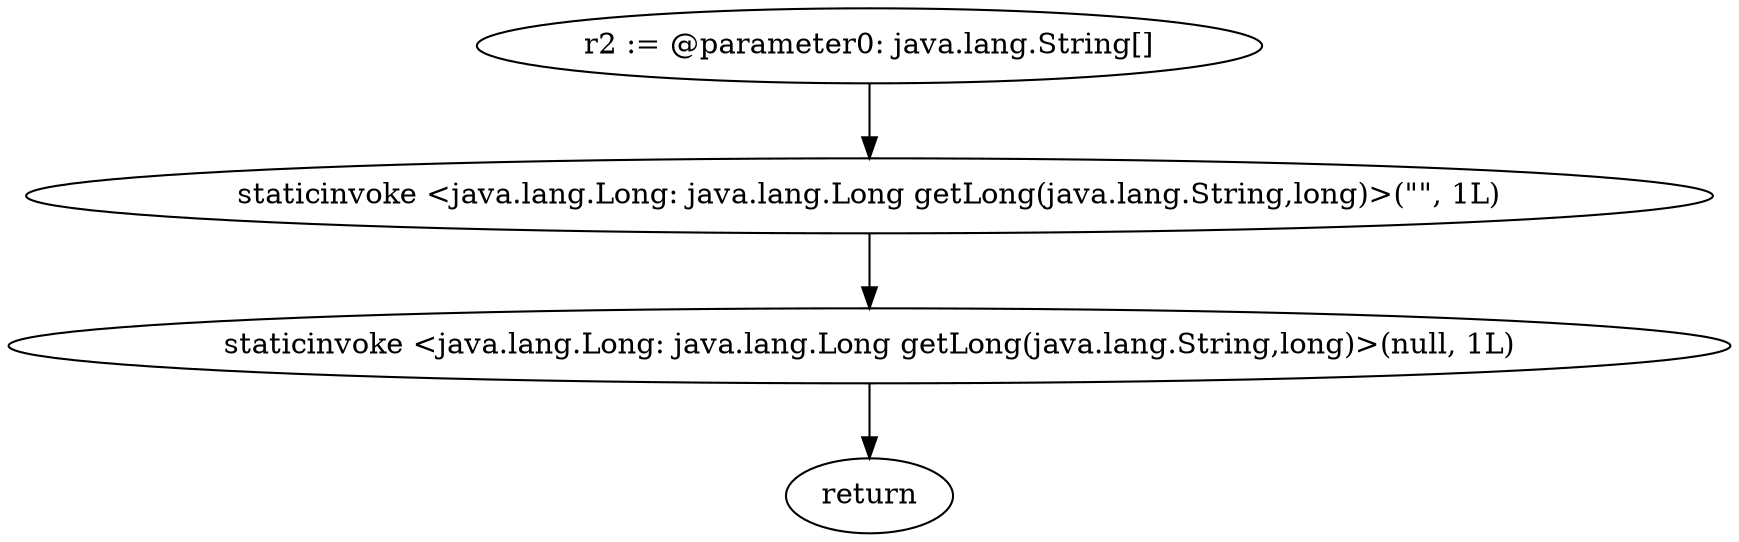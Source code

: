 digraph "unitGraph" {
    "r2 := @parameter0: java.lang.String[]"
    "staticinvoke <java.lang.Long: java.lang.Long getLong(java.lang.String,long)>(\"\", 1L)"
    "staticinvoke <java.lang.Long: java.lang.Long getLong(java.lang.String,long)>(null, 1L)"
    "return"
    "r2 := @parameter0: java.lang.String[]"->"staticinvoke <java.lang.Long: java.lang.Long getLong(java.lang.String,long)>(\"\", 1L)";
    "staticinvoke <java.lang.Long: java.lang.Long getLong(java.lang.String,long)>(\"\", 1L)"->"staticinvoke <java.lang.Long: java.lang.Long getLong(java.lang.String,long)>(null, 1L)";
    "staticinvoke <java.lang.Long: java.lang.Long getLong(java.lang.String,long)>(null, 1L)"->"return";
}
